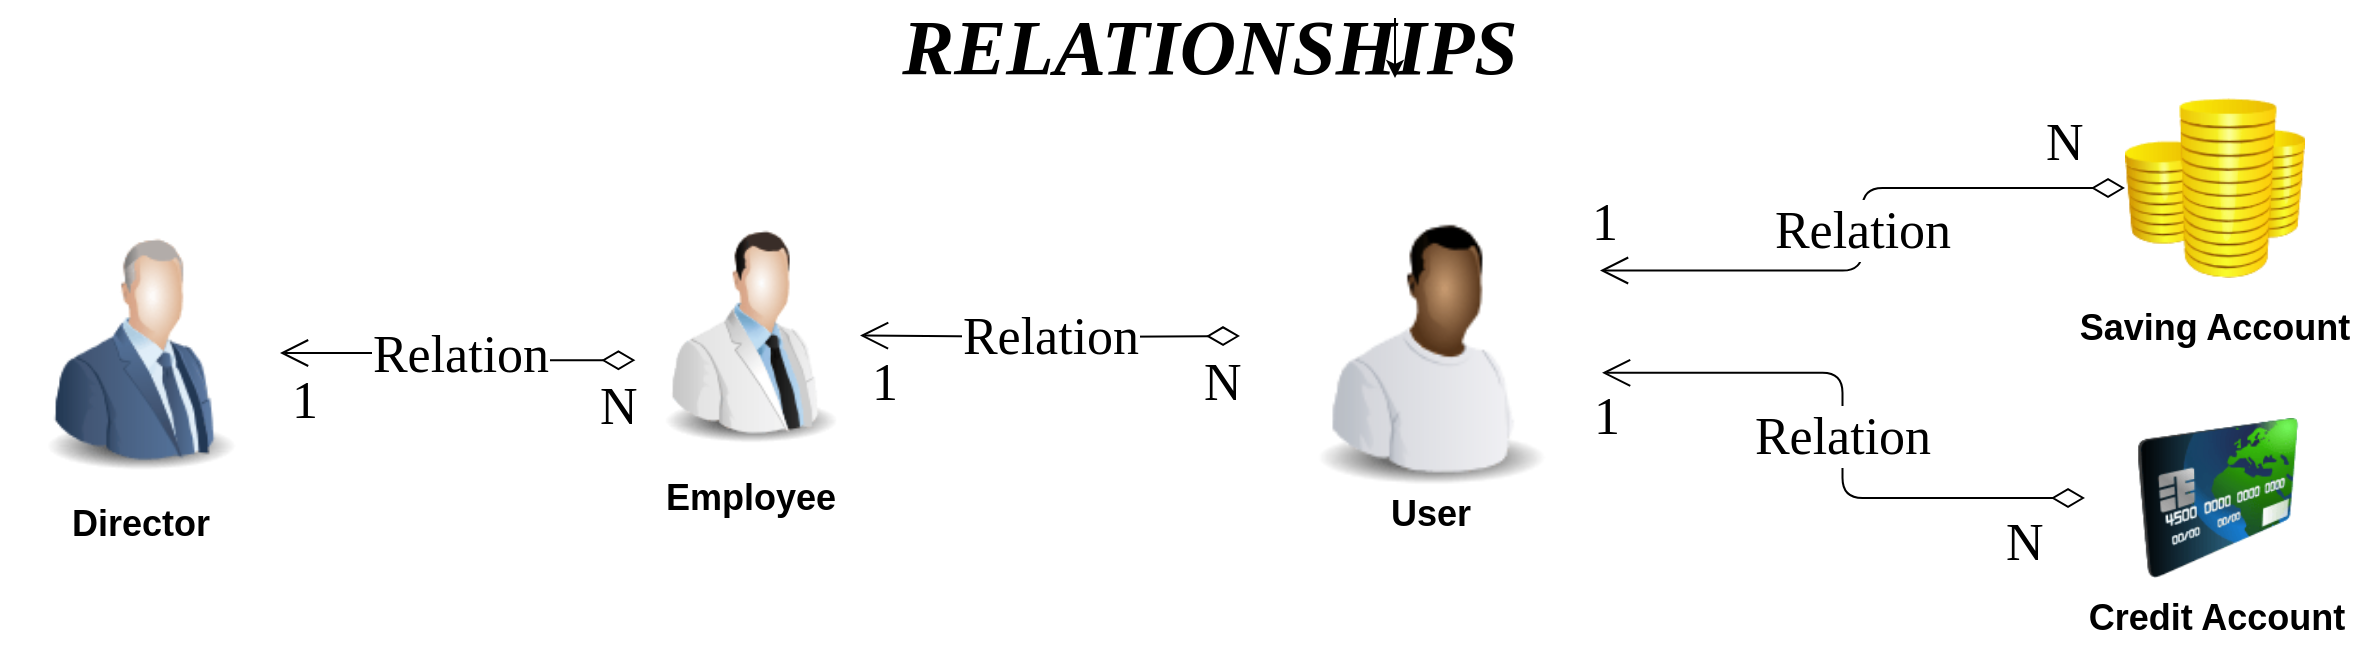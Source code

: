 <mxfile>
    <diagram id="t1FNvWeEGOtoN3aaMuMN" name="Page-1">
        <mxGraphModel dx="3355" dy="1483" grid="1" gridSize="10" guides="1" tooltips="1" connect="1" arrows="1" fold="1" page="1" pageScale="1" pageWidth="850" pageHeight="1100" math="0" shadow="0">
            <root>
                <mxCell id="0"/>
                <mxCell id="1" parent="0"/>
                <mxCell id="3" value="" style="image;html=1;image=img/lib/clip_art/people/Suit_Man_Blue_128x128.png" vertex="1" parent="1">
                    <mxGeometry x="-250" y="247.5" width="140" height="120" as="geometry"/>
                </mxCell>
                <mxCell id="5" value="&lt;font style=&quot;font-size: 18px;&quot;&gt;&lt;b&gt;User&lt;/b&gt;&lt;/font&gt;" style="text;html=1;strokeColor=none;fillColor=none;align=center;verticalAlign=middle;whiteSpace=wrap;rounded=0;" vertex="1" parent="1">
                    <mxGeometry x="412.5" y="367.5" width="105" height="40" as="geometry"/>
                </mxCell>
                <mxCell id="6" value="&lt;font face=&quot;Georgia&quot; style=&quot;font-size: 39px;&quot;&gt;&lt;i style=&quot;font-size: 39px;&quot;&gt;&lt;b style=&quot;font-size: 39px;&quot;&gt;RELATIONSHIPS&lt;/b&gt;&lt;/i&gt;&lt;/font&gt;" style="text;html=1;strokeColor=none;fillColor=none;align=center;verticalAlign=middle;whiteSpace=wrap;rounded=0;fontSize=39;" vertex="1" parent="1">
                    <mxGeometry x="170" y="140" width="370" height="30" as="geometry"/>
                </mxCell>
                <mxCell id="7" value="" style="image;html=1;image=img/lib/clip_art/finance/Coins_128x128.png;fontFamily=Georgia;fontSize=26;" vertex="1" parent="1">
                    <mxGeometry x="812.5" y="180" width="90" height="90" as="geometry"/>
                </mxCell>
                <mxCell id="8" value="&lt;span style=&quot;font-size: 18px;&quot;&gt;&lt;b&gt;Saving Account&lt;/b&gt;&lt;/span&gt;" style="text;html=1;strokeColor=none;fillColor=none;align=center;verticalAlign=middle;whiteSpace=wrap;rounded=0;" vertex="1" parent="1">
                    <mxGeometry x="780" y="275" width="155" height="40" as="geometry"/>
                </mxCell>
                <mxCell id="9" value="" style="image;html=1;image=img/lib/clip_art/finance/Credit_Card_128x128.png;fontFamily=Georgia;fontSize=26;" vertex="1" parent="1">
                    <mxGeometry x="792.5" y="340" width="132.5" height="80" as="geometry"/>
                </mxCell>
                <mxCell id="10" value="&lt;span style=&quot;font-size: 18px;&quot;&gt;&lt;b&gt;Credit Account&lt;/b&gt;&lt;/span&gt;" style="text;html=1;strokeColor=none;fillColor=none;align=center;verticalAlign=middle;whiteSpace=wrap;rounded=0;" vertex="1" parent="1">
                    <mxGeometry x="781.25" y="420" width="155" height="40" as="geometry"/>
                </mxCell>
                <mxCell id="11" value="" style="image;html=1;image=img/lib/clip_art/people/Scientist_Man_128x128.png;fontFamily=Georgia;fontSize=26;" vertex="1" parent="1">
                    <mxGeometry x="70" y="230" width="110" height="137.5" as="geometry"/>
                </mxCell>
                <mxCell id="12" value="" style="image;html=1;image=img/lib/clip_art/people/Worker_Black_128x128.png;fontFamily=Georgia;fontSize=26;" vertex="1" parent="1">
                    <mxGeometry x="380" y="230" width="170" height="145" as="geometry"/>
                </mxCell>
                <mxCell id="13" value="&lt;font style=&quot;font-size: 18px;&quot;&gt;&lt;b&gt;Employee&lt;/b&gt;&lt;/font&gt;" style="text;html=1;strokeColor=none;fillColor=none;align=center;verticalAlign=middle;whiteSpace=wrap;rounded=0;" vertex="1" parent="1">
                    <mxGeometry x="72.5" y="360" width="105" height="40" as="geometry"/>
                </mxCell>
                <mxCell id="14" value="&lt;font style=&quot;font-size: 18px;&quot;&gt;&lt;b&gt;Director&lt;/b&gt;&lt;/font&gt;" style="text;html=1;strokeColor=none;fillColor=none;align=center;verticalAlign=middle;whiteSpace=wrap;rounded=0;" vertex="1" parent="1">
                    <mxGeometry x="-232.5" y="377.5" width="105" height="30" as="geometry"/>
                </mxCell>
                <mxCell id="19" value="Relation" style="endArrow=open;html=1;endSize=12;startArrow=diamondThin;startSize=14;startFill=0;edgeStyle=orthogonalEdgeStyle;fontFamily=Georgia;fontSize=26;exitX=0;exitY=0.5;exitDx=0;exitDy=0;entryX=1;entryY=0.25;entryDx=0;entryDy=0;" edge="1" parent="1" source="7" target="12">
                    <mxGeometry relative="1" as="geometry">
                        <mxPoint x="570" y="380" as="sourcePoint"/>
                        <mxPoint x="730" y="380" as="targetPoint"/>
                    </mxGeometry>
                </mxCell>
                <mxCell id="20" value="N" style="edgeLabel;resizable=0;html=1;align=left;verticalAlign=top;fontFamily=Georgia;fontSize=26;" connectable="0" vertex="1" parent="19">
                    <mxGeometry x="-1" relative="1" as="geometry">
                        <mxPoint x="-42" y="-45" as="offset"/>
                    </mxGeometry>
                </mxCell>
                <mxCell id="21" value="1" style="edgeLabel;resizable=0;html=1;align=right;verticalAlign=top;fontFamily=Georgia;fontSize=26;" connectable="0" vertex="1" parent="19">
                    <mxGeometry x="1" relative="1" as="geometry">
                        <mxPoint x="10" y="-46" as="offset"/>
                    </mxGeometry>
                </mxCell>
                <mxCell id="22" value="Relation" style="endArrow=open;html=1;endSize=12;startArrow=diamondThin;startSize=14;startFill=0;edgeStyle=orthogonalEdgeStyle;fontFamily=Georgia;fontSize=26;entryX=1.006;entryY=0.603;entryDx=0;entryDy=0;entryPerimeter=0;" edge="1" parent="1" source="9" target="12">
                    <mxGeometry relative="1" as="geometry">
                        <mxPoint x="680" y="300" as="sourcePoint"/>
                        <mxPoint x="730" y="380" as="targetPoint"/>
                    </mxGeometry>
                </mxCell>
                <mxCell id="23" value="N" style="edgeLabel;resizable=0;html=1;align=left;verticalAlign=top;fontFamily=Georgia;fontSize=26;" connectable="0" vertex="1" parent="22">
                    <mxGeometry x="-1" relative="1" as="geometry">
                        <mxPoint x="-42" as="offset"/>
                    </mxGeometry>
                </mxCell>
                <mxCell id="24" value="1" style="edgeLabel;resizable=0;html=1;align=right;verticalAlign=top;fontFamily=Georgia;fontSize=26;" connectable="0" vertex="1" parent="22">
                    <mxGeometry x="1" relative="1" as="geometry">
                        <mxPoint x="9" as="offset"/>
                    </mxGeometry>
                </mxCell>
                <mxCell id="28" value="Relation" style="endArrow=open;html=1;endSize=12;startArrow=diamondThin;startSize=14;startFill=0;edgeStyle=orthogonalEdgeStyle;fontFamily=Georgia;fontSize=26;" edge="1" parent="1" target="11">
                    <mxGeometry relative="1" as="geometry">
                        <mxPoint x="370" y="299" as="sourcePoint"/>
                        <mxPoint x="510" y="340" as="targetPoint"/>
                    </mxGeometry>
                </mxCell>
                <mxCell id="29" value="N" style="edgeLabel;resizable=0;html=1;align=left;verticalAlign=top;fontFamily=Georgia;fontSize=26;" connectable="0" vertex="1" parent="28">
                    <mxGeometry x="-1" relative="1" as="geometry">
                        <mxPoint x="-20" y="1" as="offset"/>
                    </mxGeometry>
                </mxCell>
                <mxCell id="30" value="1" style="edgeLabel;resizable=0;html=1;align=right;verticalAlign=top;fontFamily=Georgia;fontSize=26;" connectable="0" vertex="1" parent="28">
                    <mxGeometry x="1" relative="1" as="geometry">
                        <mxPoint x="20" y="1" as="offset"/>
                    </mxGeometry>
                </mxCell>
                <mxCell id="37" value="Relation" style="endArrow=open;html=1;endSize=12;startArrow=diamondThin;startSize=14;startFill=0;edgeStyle=orthogonalEdgeStyle;fontFamily=Georgia;fontSize=26;entryX=1;entryY=0.5;entryDx=0;entryDy=0;exitX=-0.021;exitY=0.59;exitDx=0;exitDy=0;exitPerimeter=0;" edge="1" parent="1" source="11" target="3">
                    <mxGeometry relative="1" as="geometry">
                        <mxPoint x="120" y="480" as="sourcePoint"/>
                        <mxPoint x="210" y="328.706" as="targetPoint"/>
                    </mxGeometry>
                </mxCell>
                <mxCell id="38" value="N" style="edgeLabel;resizable=0;html=1;align=left;verticalAlign=top;fontFamily=Georgia;fontSize=26;" connectable="0" vertex="1" parent="37">
                    <mxGeometry x="-1" relative="1" as="geometry">
                        <mxPoint x="-20" y="1" as="offset"/>
                    </mxGeometry>
                </mxCell>
                <mxCell id="39" value="1" style="edgeLabel;resizable=0;html=1;align=right;verticalAlign=top;fontFamily=Georgia;fontSize=26;" connectable="0" vertex="1" parent="37">
                    <mxGeometry x="1" relative="1" as="geometry">
                        <mxPoint x="20" y="1" as="offset"/>
                    </mxGeometry>
                </mxCell>
                <mxCell id="40" style="edgeStyle=none;html=1;exitX=0.75;exitY=0;exitDx=0;exitDy=0;entryX=0.75;entryY=1;entryDx=0;entryDy=0;fontFamily=Georgia;fontSize=39;" edge="1" parent="1" source="6" target="6">
                    <mxGeometry relative="1" as="geometry"/>
                </mxCell>
            </root>
        </mxGraphModel>
    </diagram>
</mxfile>